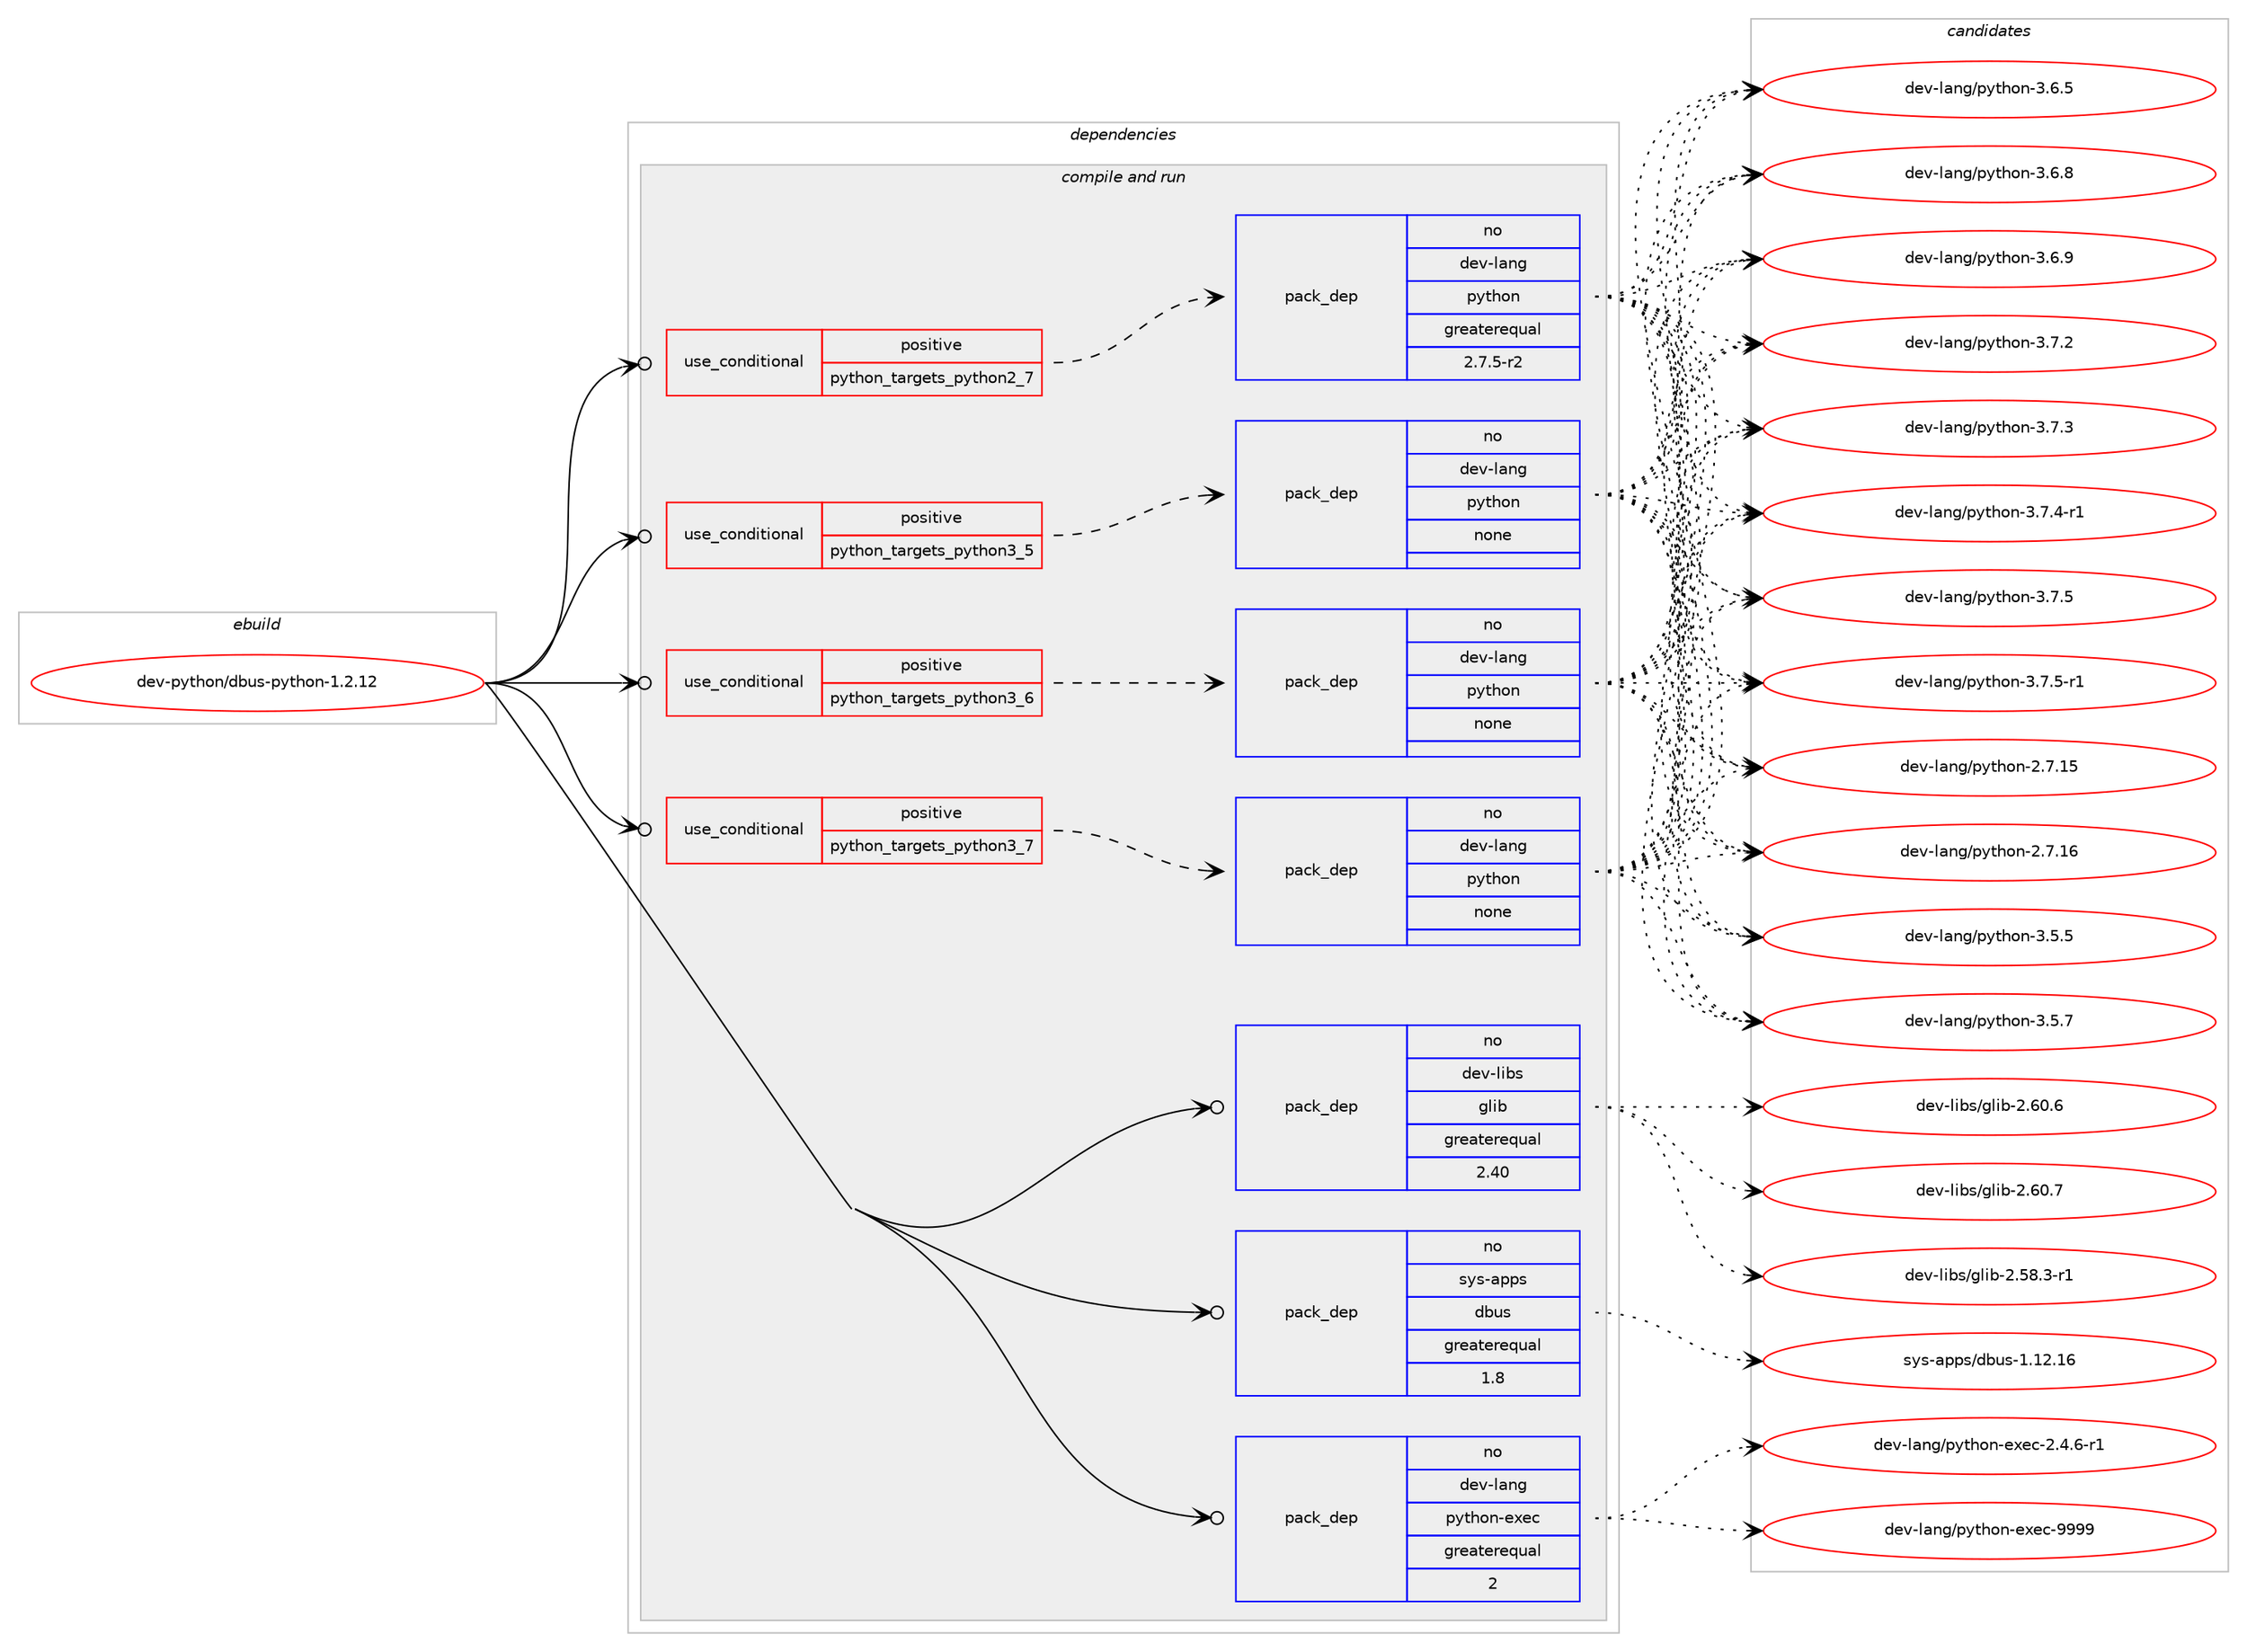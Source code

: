 digraph prolog {

# *************
# Graph options
# *************

newrank=true;
concentrate=true;
compound=true;
graph [rankdir=LR,fontname=Helvetica,fontsize=10,ranksep=1.5];#, ranksep=2.5, nodesep=0.2];
edge  [arrowhead=vee];
node  [fontname=Helvetica,fontsize=10];

# **********
# The ebuild
# **********

subgraph cluster_leftcol {
color=gray;
rank=same;
label=<<i>ebuild</i>>;
id [label="dev-python/dbus-python-1.2.12", color=red, width=4, href="../dev-python/dbus-python-1.2.12.svg"];
}

# ****************
# The dependencies
# ****************

subgraph cluster_midcol {
color=gray;
label=<<i>dependencies</i>>;
subgraph cluster_compile {
fillcolor="#eeeeee";
style=filled;
label=<<i>compile</i>>;
}
subgraph cluster_compileandrun {
fillcolor="#eeeeee";
style=filled;
label=<<i>compile and run</i>>;
subgraph cond138264 {
dependency601055 [label=<<TABLE BORDER="0" CELLBORDER="1" CELLSPACING="0" CELLPADDING="4"><TR><TD ROWSPAN="3" CELLPADDING="10">use_conditional</TD></TR><TR><TD>positive</TD></TR><TR><TD>python_targets_python2_7</TD></TR></TABLE>>, shape=none, color=red];
subgraph pack450998 {
dependency601056 [label=<<TABLE BORDER="0" CELLBORDER="1" CELLSPACING="0" CELLPADDING="4" WIDTH="220"><TR><TD ROWSPAN="6" CELLPADDING="30">pack_dep</TD></TR><TR><TD WIDTH="110">no</TD></TR><TR><TD>dev-lang</TD></TR><TR><TD>python</TD></TR><TR><TD>greaterequal</TD></TR><TR><TD>2.7.5-r2</TD></TR></TABLE>>, shape=none, color=blue];
}
dependency601055:e -> dependency601056:w [weight=20,style="dashed",arrowhead="vee"];
}
id:e -> dependency601055:w [weight=20,style="solid",arrowhead="odotvee"];
subgraph cond138265 {
dependency601057 [label=<<TABLE BORDER="0" CELLBORDER="1" CELLSPACING="0" CELLPADDING="4"><TR><TD ROWSPAN="3" CELLPADDING="10">use_conditional</TD></TR><TR><TD>positive</TD></TR><TR><TD>python_targets_python3_5</TD></TR></TABLE>>, shape=none, color=red];
subgraph pack450999 {
dependency601058 [label=<<TABLE BORDER="0" CELLBORDER="1" CELLSPACING="0" CELLPADDING="4" WIDTH="220"><TR><TD ROWSPAN="6" CELLPADDING="30">pack_dep</TD></TR><TR><TD WIDTH="110">no</TD></TR><TR><TD>dev-lang</TD></TR><TR><TD>python</TD></TR><TR><TD>none</TD></TR><TR><TD></TD></TR></TABLE>>, shape=none, color=blue];
}
dependency601057:e -> dependency601058:w [weight=20,style="dashed",arrowhead="vee"];
}
id:e -> dependency601057:w [weight=20,style="solid",arrowhead="odotvee"];
subgraph cond138266 {
dependency601059 [label=<<TABLE BORDER="0" CELLBORDER="1" CELLSPACING="0" CELLPADDING="4"><TR><TD ROWSPAN="3" CELLPADDING="10">use_conditional</TD></TR><TR><TD>positive</TD></TR><TR><TD>python_targets_python3_6</TD></TR></TABLE>>, shape=none, color=red];
subgraph pack451000 {
dependency601060 [label=<<TABLE BORDER="0" CELLBORDER="1" CELLSPACING="0" CELLPADDING="4" WIDTH="220"><TR><TD ROWSPAN="6" CELLPADDING="30">pack_dep</TD></TR><TR><TD WIDTH="110">no</TD></TR><TR><TD>dev-lang</TD></TR><TR><TD>python</TD></TR><TR><TD>none</TD></TR><TR><TD></TD></TR></TABLE>>, shape=none, color=blue];
}
dependency601059:e -> dependency601060:w [weight=20,style="dashed",arrowhead="vee"];
}
id:e -> dependency601059:w [weight=20,style="solid",arrowhead="odotvee"];
subgraph cond138267 {
dependency601061 [label=<<TABLE BORDER="0" CELLBORDER="1" CELLSPACING="0" CELLPADDING="4"><TR><TD ROWSPAN="3" CELLPADDING="10">use_conditional</TD></TR><TR><TD>positive</TD></TR><TR><TD>python_targets_python3_7</TD></TR></TABLE>>, shape=none, color=red];
subgraph pack451001 {
dependency601062 [label=<<TABLE BORDER="0" CELLBORDER="1" CELLSPACING="0" CELLPADDING="4" WIDTH="220"><TR><TD ROWSPAN="6" CELLPADDING="30">pack_dep</TD></TR><TR><TD WIDTH="110">no</TD></TR><TR><TD>dev-lang</TD></TR><TR><TD>python</TD></TR><TR><TD>none</TD></TR><TR><TD></TD></TR></TABLE>>, shape=none, color=blue];
}
dependency601061:e -> dependency601062:w [weight=20,style="dashed",arrowhead="vee"];
}
id:e -> dependency601061:w [weight=20,style="solid",arrowhead="odotvee"];
subgraph pack451002 {
dependency601063 [label=<<TABLE BORDER="0" CELLBORDER="1" CELLSPACING="0" CELLPADDING="4" WIDTH="220"><TR><TD ROWSPAN="6" CELLPADDING="30">pack_dep</TD></TR><TR><TD WIDTH="110">no</TD></TR><TR><TD>dev-lang</TD></TR><TR><TD>python-exec</TD></TR><TR><TD>greaterequal</TD></TR><TR><TD>2</TD></TR></TABLE>>, shape=none, color=blue];
}
id:e -> dependency601063:w [weight=20,style="solid",arrowhead="odotvee"];
subgraph pack451003 {
dependency601064 [label=<<TABLE BORDER="0" CELLBORDER="1" CELLSPACING="0" CELLPADDING="4" WIDTH="220"><TR><TD ROWSPAN="6" CELLPADDING="30">pack_dep</TD></TR><TR><TD WIDTH="110">no</TD></TR><TR><TD>dev-libs</TD></TR><TR><TD>glib</TD></TR><TR><TD>greaterequal</TD></TR><TR><TD>2.40</TD></TR></TABLE>>, shape=none, color=blue];
}
id:e -> dependency601064:w [weight=20,style="solid",arrowhead="odotvee"];
subgraph pack451004 {
dependency601065 [label=<<TABLE BORDER="0" CELLBORDER="1" CELLSPACING="0" CELLPADDING="4" WIDTH="220"><TR><TD ROWSPAN="6" CELLPADDING="30">pack_dep</TD></TR><TR><TD WIDTH="110">no</TD></TR><TR><TD>sys-apps</TD></TR><TR><TD>dbus</TD></TR><TR><TD>greaterequal</TD></TR><TR><TD>1.8</TD></TR></TABLE>>, shape=none, color=blue];
}
id:e -> dependency601065:w [weight=20,style="solid",arrowhead="odotvee"];
}
subgraph cluster_run {
fillcolor="#eeeeee";
style=filled;
label=<<i>run</i>>;
}
}

# **************
# The candidates
# **************

subgraph cluster_choices {
rank=same;
color=gray;
label=<<i>candidates</i>>;

subgraph choice450998 {
color=black;
nodesep=1;
choice10010111845108971101034711212111610411111045504655464953 [label="dev-lang/python-2.7.15", color=red, width=4,href="../dev-lang/python-2.7.15.svg"];
choice10010111845108971101034711212111610411111045504655464954 [label="dev-lang/python-2.7.16", color=red, width=4,href="../dev-lang/python-2.7.16.svg"];
choice100101118451089711010347112121116104111110455146534653 [label="dev-lang/python-3.5.5", color=red, width=4,href="../dev-lang/python-3.5.5.svg"];
choice100101118451089711010347112121116104111110455146534655 [label="dev-lang/python-3.5.7", color=red, width=4,href="../dev-lang/python-3.5.7.svg"];
choice100101118451089711010347112121116104111110455146544653 [label="dev-lang/python-3.6.5", color=red, width=4,href="../dev-lang/python-3.6.5.svg"];
choice100101118451089711010347112121116104111110455146544656 [label="dev-lang/python-3.6.8", color=red, width=4,href="../dev-lang/python-3.6.8.svg"];
choice100101118451089711010347112121116104111110455146544657 [label="dev-lang/python-3.6.9", color=red, width=4,href="../dev-lang/python-3.6.9.svg"];
choice100101118451089711010347112121116104111110455146554650 [label="dev-lang/python-3.7.2", color=red, width=4,href="../dev-lang/python-3.7.2.svg"];
choice100101118451089711010347112121116104111110455146554651 [label="dev-lang/python-3.7.3", color=red, width=4,href="../dev-lang/python-3.7.3.svg"];
choice1001011184510897110103471121211161041111104551465546524511449 [label="dev-lang/python-3.7.4-r1", color=red, width=4,href="../dev-lang/python-3.7.4-r1.svg"];
choice100101118451089711010347112121116104111110455146554653 [label="dev-lang/python-3.7.5", color=red, width=4,href="../dev-lang/python-3.7.5.svg"];
choice1001011184510897110103471121211161041111104551465546534511449 [label="dev-lang/python-3.7.5-r1", color=red, width=4,href="../dev-lang/python-3.7.5-r1.svg"];
dependency601056:e -> choice10010111845108971101034711212111610411111045504655464953:w [style=dotted,weight="100"];
dependency601056:e -> choice10010111845108971101034711212111610411111045504655464954:w [style=dotted,weight="100"];
dependency601056:e -> choice100101118451089711010347112121116104111110455146534653:w [style=dotted,weight="100"];
dependency601056:e -> choice100101118451089711010347112121116104111110455146534655:w [style=dotted,weight="100"];
dependency601056:e -> choice100101118451089711010347112121116104111110455146544653:w [style=dotted,weight="100"];
dependency601056:e -> choice100101118451089711010347112121116104111110455146544656:w [style=dotted,weight="100"];
dependency601056:e -> choice100101118451089711010347112121116104111110455146544657:w [style=dotted,weight="100"];
dependency601056:e -> choice100101118451089711010347112121116104111110455146554650:w [style=dotted,weight="100"];
dependency601056:e -> choice100101118451089711010347112121116104111110455146554651:w [style=dotted,weight="100"];
dependency601056:e -> choice1001011184510897110103471121211161041111104551465546524511449:w [style=dotted,weight="100"];
dependency601056:e -> choice100101118451089711010347112121116104111110455146554653:w [style=dotted,weight="100"];
dependency601056:e -> choice1001011184510897110103471121211161041111104551465546534511449:w [style=dotted,weight="100"];
}
subgraph choice450999 {
color=black;
nodesep=1;
choice10010111845108971101034711212111610411111045504655464953 [label="dev-lang/python-2.7.15", color=red, width=4,href="../dev-lang/python-2.7.15.svg"];
choice10010111845108971101034711212111610411111045504655464954 [label="dev-lang/python-2.7.16", color=red, width=4,href="../dev-lang/python-2.7.16.svg"];
choice100101118451089711010347112121116104111110455146534653 [label="dev-lang/python-3.5.5", color=red, width=4,href="../dev-lang/python-3.5.5.svg"];
choice100101118451089711010347112121116104111110455146534655 [label="dev-lang/python-3.5.7", color=red, width=4,href="../dev-lang/python-3.5.7.svg"];
choice100101118451089711010347112121116104111110455146544653 [label="dev-lang/python-3.6.5", color=red, width=4,href="../dev-lang/python-3.6.5.svg"];
choice100101118451089711010347112121116104111110455146544656 [label="dev-lang/python-3.6.8", color=red, width=4,href="../dev-lang/python-3.6.8.svg"];
choice100101118451089711010347112121116104111110455146544657 [label="dev-lang/python-3.6.9", color=red, width=4,href="../dev-lang/python-3.6.9.svg"];
choice100101118451089711010347112121116104111110455146554650 [label="dev-lang/python-3.7.2", color=red, width=4,href="../dev-lang/python-3.7.2.svg"];
choice100101118451089711010347112121116104111110455146554651 [label="dev-lang/python-3.7.3", color=red, width=4,href="../dev-lang/python-3.7.3.svg"];
choice1001011184510897110103471121211161041111104551465546524511449 [label="dev-lang/python-3.7.4-r1", color=red, width=4,href="../dev-lang/python-3.7.4-r1.svg"];
choice100101118451089711010347112121116104111110455146554653 [label="dev-lang/python-3.7.5", color=red, width=4,href="../dev-lang/python-3.7.5.svg"];
choice1001011184510897110103471121211161041111104551465546534511449 [label="dev-lang/python-3.7.5-r1", color=red, width=4,href="../dev-lang/python-3.7.5-r1.svg"];
dependency601058:e -> choice10010111845108971101034711212111610411111045504655464953:w [style=dotted,weight="100"];
dependency601058:e -> choice10010111845108971101034711212111610411111045504655464954:w [style=dotted,weight="100"];
dependency601058:e -> choice100101118451089711010347112121116104111110455146534653:w [style=dotted,weight="100"];
dependency601058:e -> choice100101118451089711010347112121116104111110455146534655:w [style=dotted,weight="100"];
dependency601058:e -> choice100101118451089711010347112121116104111110455146544653:w [style=dotted,weight="100"];
dependency601058:e -> choice100101118451089711010347112121116104111110455146544656:w [style=dotted,weight="100"];
dependency601058:e -> choice100101118451089711010347112121116104111110455146544657:w [style=dotted,weight="100"];
dependency601058:e -> choice100101118451089711010347112121116104111110455146554650:w [style=dotted,weight="100"];
dependency601058:e -> choice100101118451089711010347112121116104111110455146554651:w [style=dotted,weight="100"];
dependency601058:e -> choice1001011184510897110103471121211161041111104551465546524511449:w [style=dotted,weight="100"];
dependency601058:e -> choice100101118451089711010347112121116104111110455146554653:w [style=dotted,weight="100"];
dependency601058:e -> choice1001011184510897110103471121211161041111104551465546534511449:w [style=dotted,weight="100"];
}
subgraph choice451000 {
color=black;
nodesep=1;
choice10010111845108971101034711212111610411111045504655464953 [label="dev-lang/python-2.7.15", color=red, width=4,href="../dev-lang/python-2.7.15.svg"];
choice10010111845108971101034711212111610411111045504655464954 [label="dev-lang/python-2.7.16", color=red, width=4,href="../dev-lang/python-2.7.16.svg"];
choice100101118451089711010347112121116104111110455146534653 [label="dev-lang/python-3.5.5", color=red, width=4,href="../dev-lang/python-3.5.5.svg"];
choice100101118451089711010347112121116104111110455146534655 [label="dev-lang/python-3.5.7", color=red, width=4,href="../dev-lang/python-3.5.7.svg"];
choice100101118451089711010347112121116104111110455146544653 [label="dev-lang/python-3.6.5", color=red, width=4,href="../dev-lang/python-3.6.5.svg"];
choice100101118451089711010347112121116104111110455146544656 [label="dev-lang/python-3.6.8", color=red, width=4,href="../dev-lang/python-3.6.8.svg"];
choice100101118451089711010347112121116104111110455146544657 [label="dev-lang/python-3.6.9", color=red, width=4,href="../dev-lang/python-3.6.9.svg"];
choice100101118451089711010347112121116104111110455146554650 [label="dev-lang/python-3.7.2", color=red, width=4,href="../dev-lang/python-3.7.2.svg"];
choice100101118451089711010347112121116104111110455146554651 [label="dev-lang/python-3.7.3", color=red, width=4,href="../dev-lang/python-3.7.3.svg"];
choice1001011184510897110103471121211161041111104551465546524511449 [label="dev-lang/python-3.7.4-r1", color=red, width=4,href="../dev-lang/python-3.7.4-r1.svg"];
choice100101118451089711010347112121116104111110455146554653 [label="dev-lang/python-3.7.5", color=red, width=4,href="../dev-lang/python-3.7.5.svg"];
choice1001011184510897110103471121211161041111104551465546534511449 [label="dev-lang/python-3.7.5-r1", color=red, width=4,href="../dev-lang/python-3.7.5-r1.svg"];
dependency601060:e -> choice10010111845108971101034711212111610411111045504655464953:w [style=dotted,weight="100"];
dependency601060:e -> choice10010111845108971101034711212111610411111045504655464954:w [style=dotted,weight="100"];
dependency601060:e -> choice100101118451089711010347112121116104111110455146534653:w [style=dotted,weight="100"];
dependency601060:e -> choice100101118451089711010347112121116104111110455146534655:w [style=dotted,weight="100"];
dependency601060:e -> choice100101118451089711010347112121116104111110455146544653:w [style=dotted,weight="100"];
dependency601060:e -> choice100101118451089711010347112121116104111110455146544656:w [style=dotted,weight="100"];
dependency601060:e -> choice100101118451089711010347112121116104111110455146544657:w [style=dotted,weight="100"];
dependency601060:e -> choice100101118451089711010347112121116104111110455146554650:w [style=dotted,weight="100"];
dependency601060:e -> choice100101118451089711010347112121116104111110455146554651:w [style=dotted,weight="100"];
dependency601060:e -> choice1001011184510897110103471121211161041111104551465546524511449:w [style=dotted,weight="100"];
dependency601060:e -> choice100101118451089711010347112121116104111110455146554653:w [style=dotted,weight="100"];
dependency601060:e -> choice1001011184510897110103471121211161041111104551465546534511449:w [style=dotted,weight="100"];
}
subgraph choice451001 {
color=black;
nodesep=1;
choice10010111845108971101034711212111610411111045504655464953 [label="dev-lang/python-2.7.15", color=red, width=4,href="../dev-lang/python-2.7.15.svg"];
choice10010111845108971101034711212111610411111045504655464954 [label="dev-lang/python-2.7.16", color=red, width=4,href="../dev-lang/python-2.7.16.svg"];
choice100101118451089711010347112121116104111110455146534653 [label="dev-lang/python-3.5.5", color=red, width=4,href="../dev-lang/python-3.5.5.svg"];
choice100101118451089711010347112121116104111110455146534655 [label="dev-lang/python-3.5.7", color=red, width=4,href="../dev-lang/python-3.5.7.svg"];
choice100101118451089711010347112121116104111110455146544653 [label="dev-lang/python-3.6.5", color=red, width=4,href="../dev-lang/python-3.6.5.svg"];
choice100101118451089711010347112121116104111110455146544656 [label="dev-lang/python-3.6.8", color=red, width=4,href="../dev-lang/python-3.6.8.svg"];
choice100101118451089711010347112121116104111110455146544657 [label="dev-lang/python-3.6.9", color=red, width=4,href="../dev-lang/python-3.6.9.svg"];
choice100101118451089711010347112121116104111110455146554650 [label="dev-lang/python-3.7.2", color=red, width=4,href="../dev-lang/python-3.7.2.svg"];
choice100101118451089711010347112121116104111110455146554651 [label="dev-lang/python-3.7.3", color=red, width=4,href="../dev-lang/python-3.7.3.svg"];
choice1001011184510897110103471121211161041111104551465546524511449 [label="dev-lang/python-3.7.4-r1", color=red, width=4,href="../dev-lang/python-3.7.4-r1.svg"];
choice100101118451089711010347112121116104111110455146554653 [label="dev-lang/python-3.7.5", color=red, width=4,href="../dev-lang/python-3.7.5.svg"];
choice1001011184510897110103471121211161041111104551465546534511449 [label="dev-lang/python-3.7.5-r1", color=red, width=4,href="../dev-lang/python-3.7.5-r1.svg"];
dependency601062:e -> choice10010111845108971101034711212111610411111045504655464953:w [style=dotted,weight="100"];
dependency601062:e -> choice10010111845108971101034711212111610411111045504655464954:w [style=dotted,weight="100"];
dependency601062:e -> choice100101118451089711010347112121116104111110455146534653:w [style=dotted,weight="100"];
dependency601062:e -> choice100101118451089711010347112121116104111110455146534655:w [style=dotted,weight="100"];
dependency601062:e -> choice100101118451089711010347112121116104111110455146544653:w [style=dotted,weight="100"];
dependency601062:e -> choice100101118451089711010347112121116104111110455146544656:w [style=dotted,weight="100"];
dependency601062:e -> choice100101118451089711010347112121116104111110455146544657:w [style=dotted,weight="100"];
dependency601062:e -> choice100101118451089711010347112121116104111110455146554650:w [style=dotted,weight="100"];
dependency601062:e -> choice100101118451089711010347112121116104111110455146554651:w [style=dotted,weight="100"];
dependency601062:e -> choice1001011184510897110103471121211161041111104551465546524511449:w [style=dotted,weight="100"];
dependency601062:e -> choice100101118451089711010347112121116104111110455146554653:w [style=dotted,weight="100"];
dependency601062:e -> choice1001011184510897110103471121211161041111104551465546534511449:w [style=dotted,weight="100"];
}
subgraph choice451002 {
color=black;
nodesep=1;
choice10010111845108971101034711212111610411111045101120101994550465246544511449 [label="dev-lang/python-exec-2.4.6-r1", color=red, width=4,href="../dev-lang/python-exec-2.4.6-r1.svg"];
choice10010111845108971101034711212111610411111045101120101994557575757 [label="dev-lang/python-exec-9999", color=red, width=4,href="../dev-lang/python-exec-9999.svg"];
dependency601063:e -> choice10010111845108971101034711212111610411111045101120101994550465246544511449:w [style=dotted,weight="100"];
dependency601063:e -> choice10010111845108971101034711212111610411111045101120101994557575757:w [style=dotted,weight="100"];
}
subgraph choice451003 {
color=black;
nodesep=1;
choice10010111845108105981154710310810598455046535646514511449 [label="dev-libs/glib-2.58.3-r1", color=red, width=4,href="../dev-libs/glib-2.58.3-r1.svg"];
choice1001011184510810598115471031081059845504654484654 [label="dev-libs/glib-2.60.6", color=red, width=4,href="../dev-libs/glib-2.60.6.svg"];
choice1001011184510810598115471031081059845504654484655 [label="dev-libs/glib-2.60.7", color=red, width=4,href="../dev-libs/glib-2.60.7.svg"];
dependency601064:e -> choice10010111845108105981154710310810598455046535646514511449:w [style=dotted,weight="100"];
dependency601064:e -> choice1001011184510810598115471031081059845504654484654:w [style=dotted,weight="100"];
dependency601064:e -> choice1001011184510810598115471031081059845504654484655:w [style=dotted,weight="100"];
}
subgraph choice451004 {
color=black;
nodesep=1;
choice115121115459711211211547100981171154549464950464954 [label="sys-apps/dbus-1.12.16", color=red, width=4,href="../sys-apps/dbus-1.12.16.svg"];
dependency601065:e -> choice115121115459711211211547100981171154549464950464954:w [style=dotted,weight="100"];
}
}

}
